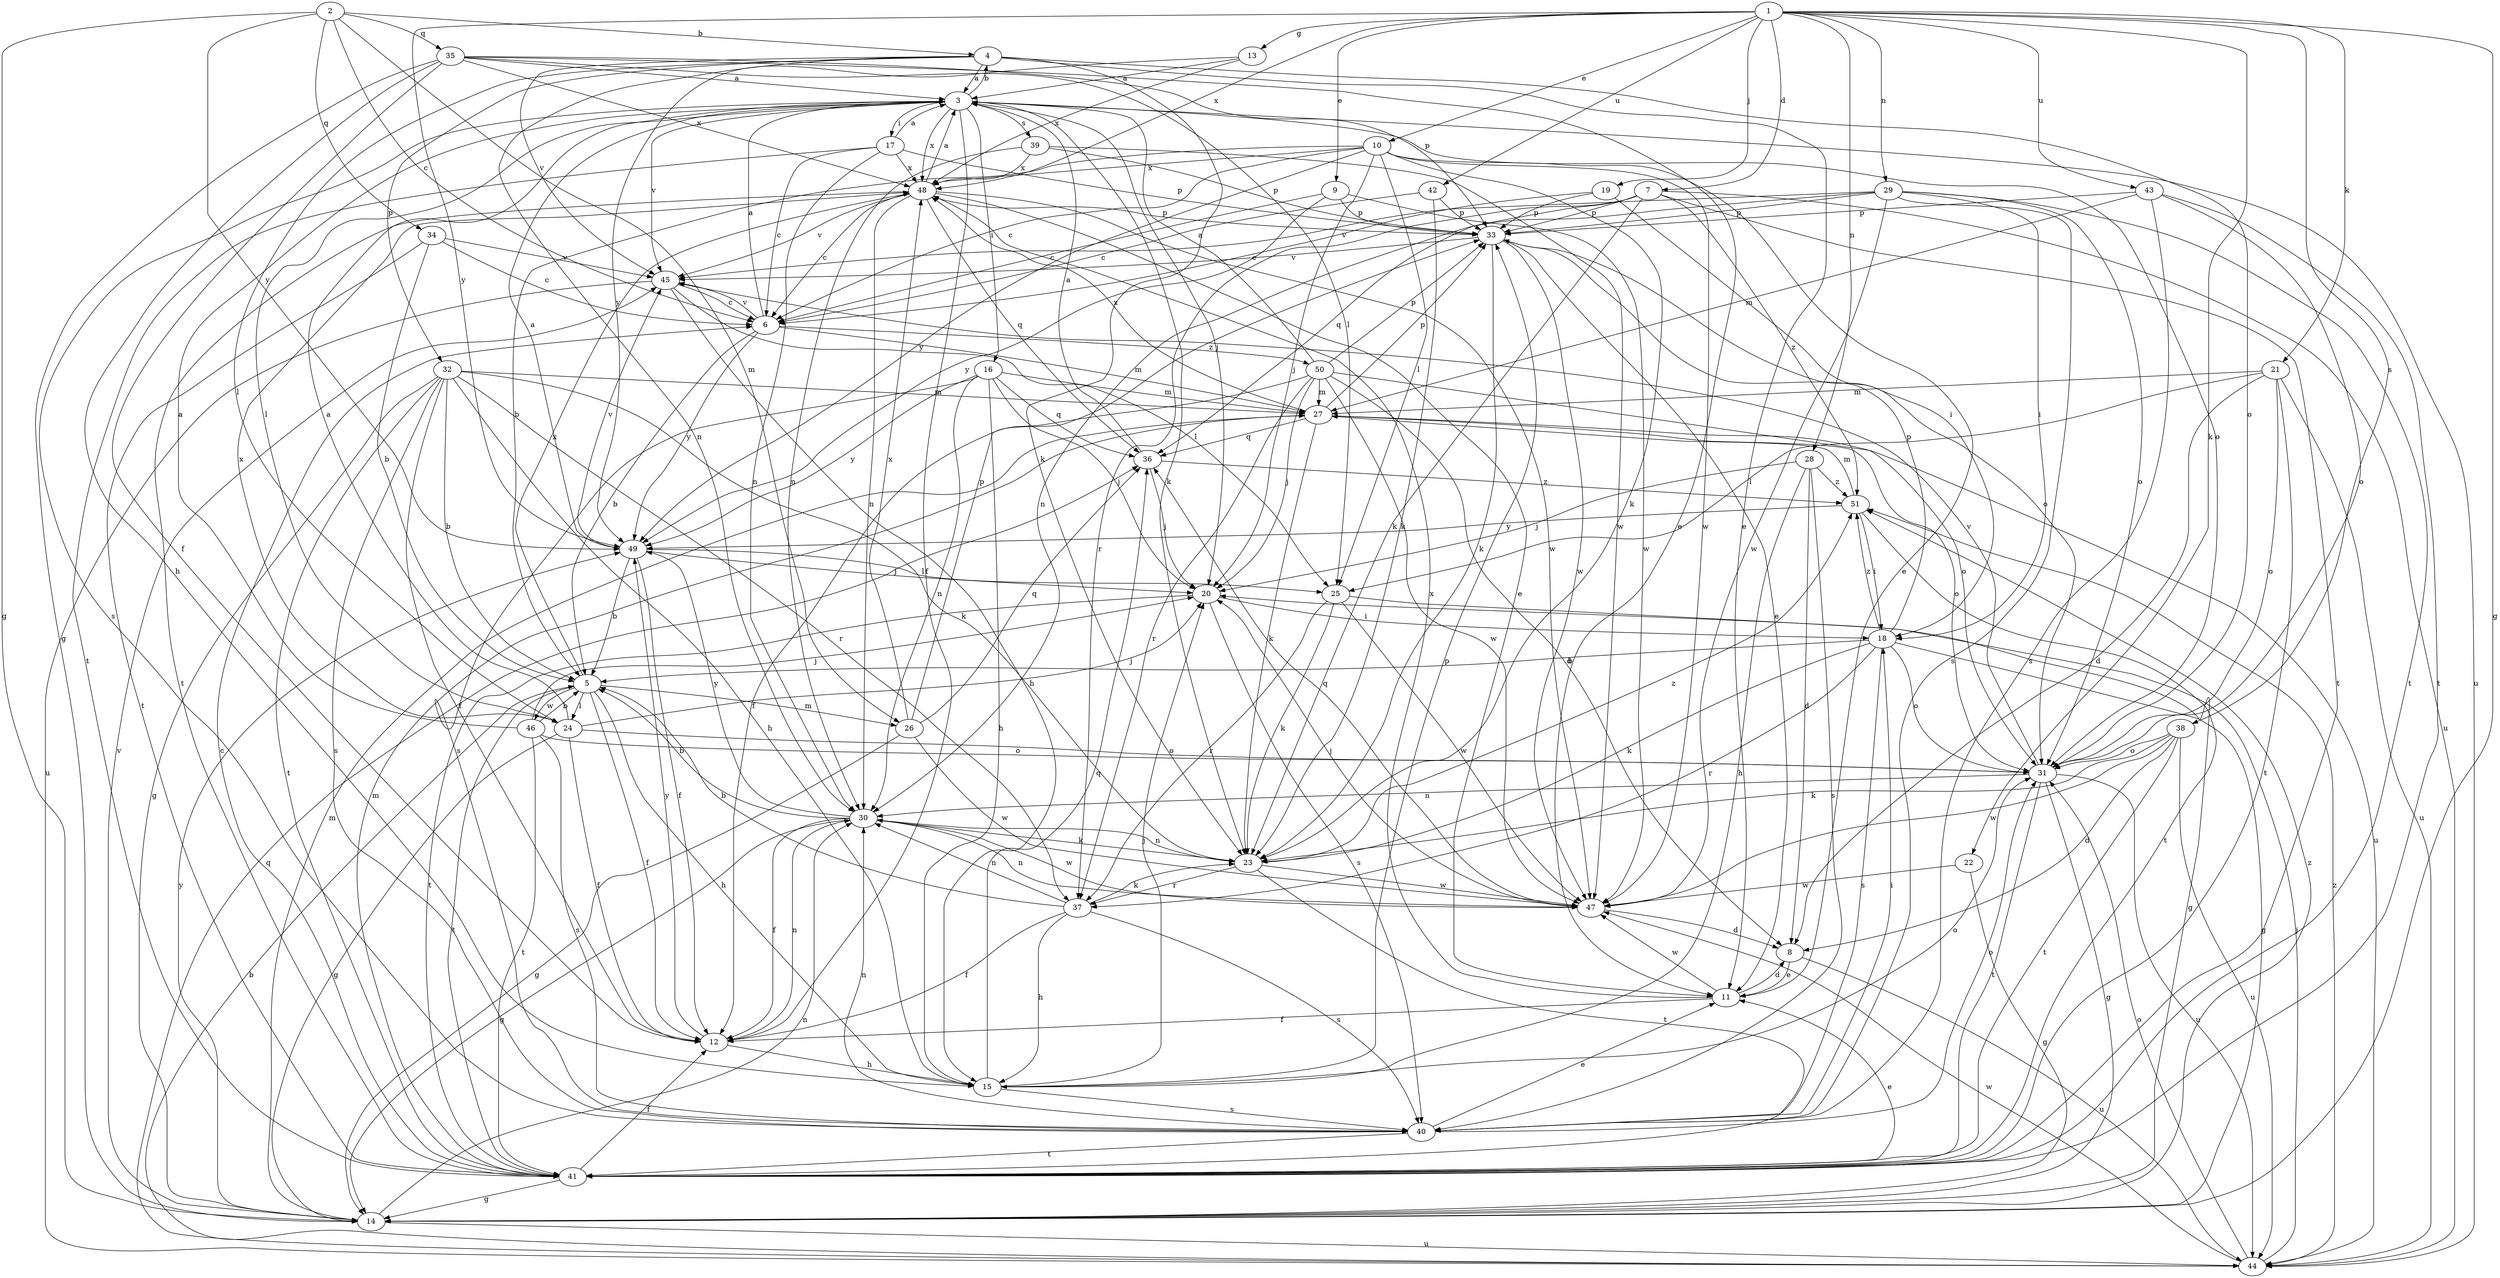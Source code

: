 strict digraph  {
	4 -> 3 [label=a];
	6 -> 3 [label=a];
	13 -> 3 [label=a];
	17 -> 3 [label=a];
	24 -> 3 [label=a];
	35 -> 3 [label=a];
	36 -> 3 [label=a];
	46 -> 3 [label=a];
	48 -> 3 [label=a];
	49 -> 3 [label=a];
	50 -> 3 [label=a];
	2 -> 4 [label=b];
	3 -> 4 [label=b];
	6 -> 5 [label=b];
	10 -> 5 [label=b];
	18 -> 5 [label=b];
	30 -> 5 [label=b];
	32 -> 5 [label=b];
	34 -> 5 [label=b];
	37 -> 5 [label=b];
	44 -> 5 [label=b];
	46 -> 5 [label=b];
	49 -> 5 [label=b];
	2 -> 6 [label=c];
	9 -> 6 [label=c];
	10 -> 6 [label=c];
	17 -> 6 [label=c];
	19 -> 6 [label=c];
	34 -> 6 [label=c];
	41 -> 6 [label=c];
	42 -> 6 [label=c];
	45 -> 6 [label=c];
	48 -> 6 [label=c];
	1 -> 7 [label=d];
	11 -> 8 [label=d];
	21 -> 8 [label=d];
	28 -> 8 [label=d];
	38 -> 8 [label=d];
	47 -> 8 [label=d];
	50 -> 8 [label=d];
	1 -> 9 [label=e];
	1 -> 10 [label=e];
	4 -> 11 [label=e];
	8 -> 11 [label=e];
	10 -> 11 [label=e];
	33 -> 11 [label=e];
	35 -> 11 [label=e];
	40 -> 11 [label=e];
	41 -> 11 [label=e];
	48 -> 11 [label=e];
	3 -> 12 [label=f];
	5 -> 12 [label=f];
	11 -> 12 [label=f];
	24 -> 12 [label=f];
	30 -> 12 [label=f];
	32 -> 12 [label=f];
	35 -> 12 [label=f];
	37 -> 12 [label=f];
	41 -> 12 [label=f];
	49 -> 12 [label=f];
	50 -> 12 [label=f];
	1 -> 13 [label=g];
	1 -> 14 [label=g];
	2 -> 14 [label=g];
	18 -> 14 [label=g];
	22 -> 14 [label=g];
	24 -> 14 [label=g];
	25 -> 14 [label=g];
	26 -> 14 [label=g];
	30 -> 14 [label=g];
	31 -> 14 [label=g];
	32 -> 14 [label=g];
	35 -> 14 [label=g];
	41 -> 14 [label=g];
	5 -> 15 [label=h];
	12 -> 15 [label=h];
	16 -> 15 [label=h];
	28 -> 15 [label=h];
	32 -> 15 [label=h];
	35 -> 15 [label=h];
	37 -> 15 [label=h];
	45 -> 15 [label=h];
	3 -> 16 [label=i];
	3 -> 17 [label=i];
	19 -> 18 [label=i];
	20 -> 18 [label=i];
	29 -> 18 [label=i];
	40 -> 18 [label=i];
	51 -> 18 [label=i];
	1 -> 19 [label=j];
	3 -> 20 [label=j];
	10 -> 20 [label=j];
	15 -> 20 [label=j];
	16 -> 20 [label=j];
	24 -> 20 [label=j];
	28 -> 20 [label=j];
	36 -> 20 [label=j];
	44 -> 20 [label=j];
	46 -> 20 [label=j];
	47 -> 20 [label=j];
	49 -> 20 [label=j];
	50 -> 20 [label=j];
	1 -> 21 [label=k];
	1 -> 22 [label=k];
	3 -> 23 [label=k];
	4 -> 23 [label=k];
	7 -> 23 [label=k];
	10 -> 23 [label=k];
	18 -> 23 [label=k];
	25 -> 23 [label=k];
	27 -> 23 [label=k];
	30 -> 23 [label=k];
	32 -> 23 [label=k];
	33 -> 23 [label=k];
	37 -> 23 [label=k];
	38 -> 23 [label=k];
	42 -> 23 [label=k];
	3 -> 24 [label=l];
	4 -> 24 [label=l];
	5 -> 24 [label=l];
	10 -> 25 [label=l];
	21 -> 25 [label=l];
	35 -> 25 [label=l];
	45 -> 25 [label=l];
	49 -> 25 [label=l];
	2 -> 26 [label=m];
	5 -> 26 [label=m];
	6 -> 27 [label=m];
	14 -> 27 [label=m];
	16 -> 27 [label=m];
	21 -> 27 [label=m];
	32 -> 27 [label=m];
	41 -> 27 [label=m];
	43 -> 27 [label=m];
	50 -> 27 [label=m];
	51 -> 27 [label=m];
	1 -> 28 [label=n];
	1 -> 29 [label=n];
	4 -> 30 [label=n];
	12 -> 30 [label=n];
	14 -> 30 [label=n];
	16 -> 30 [label=n];
	17 -> 30 [label=n];
	23 -> 30 [label=n];
	29 -> 30 [label=n];
	31 -> 30 [label=n];
	37 -> 30 [label=n];
	39 -> 30 [label=n];
	40 -> 30 [label=n];
	47 -> 30 [label=n];
	48 -> 30 [label=n];
	3 -> 31 [label=o];
	4 -> 31 [label=o];
	15 -> 31 [label=o];
	18 -> 31 [label=o];
	21 -> 31 [label=o];
	24 -> 31 [label=o];
	27 -> 31 [label=o];
	29 -> 31 [label=o];
	33 -> 31 [label=o];
	38 -> 31 [label=o];
	40 -> 31 [label=o];
	43 -> 31 [label=o];
	44 -> 31 [label=o];
	46 -> 31 [label=o];
	50 -> 31 [label=o];
	4 -> 32 [label=p];
	7 -> 33 [label=p];
	9 -> 33 [label=p];
	15 -> 33 [label=p];
	17 -> 33 [label=p];
	18 -> 33 [label=p];
	19 -> 33 [label=p];
	26 -> 33 [label=p];
	27 -> 33 [label=p];
	29 -> 33 [label=p];
	35 -> 33 [label=p];
	39 -> 33 [label=p];
	42 -> 33 [label=p];
	43 -> 33 [label=p];
	48 -> 33 [label=p];
	50 -> 33 [label=p];
	2 -> 34 [label=q];
	2 -> 35 [label=q];
	7 -> 36 [label=q];
	15 -> 36 [label=q];
	16 -> 36 [label=q];
	26 -> 36 [label=q];
	27 -> 36 [label=q];
	44 -> 36 [label=q];
	47 -> 36 [label=q];
	48 -> 36 [label=q];
	7 -> 37 [label=r];
	18 -> 37 [label=r];
	23 -> 37 [label=r];
	25 -> 37 [label=r];
	32 -> 37 [label=r];
	50 -> 37 [label=r];
	1 -> 38 [label=s];
	3 -> 39 [label=s];
	3 -> 40 [label=s];
	15 -> 40 [label=s];
	16 -> 40 [label=s];
	18 -> 40 [label=s];
	20 -> 40 [label=s];
	28 -> 40 [label=s];
	29 -> 40 [label=s];
	32 -> 40 [label=s];
	37 -> 40 [label=s];
	43 -> 40 [label=s];
	46 -> 40 [label=s];
	5 -> 41 [label=t];
	7 -> 41 [label=t];
	17 -> 41 [label=t];
	20 -> 41 [label=t];
	21 -> 41 [label=t];
	23 -> 41 [label=t];
	29 -> 41 [label=t];
	31 -> 41 [label=t];
	32 -> 41 [label=t];
	34 -> 41 [label=t];
	38 -> 41 [label=t];
	40 -> 41 [label=t];
	43 -> 41 [label=t];
	46 -> 41 [label=t];
	48 -> 41 [label=t];
	51 -> 41 [label=t];
	1 -> 42 [label=u];
	1 -> 43 [label=u];
	3 -> 44 [label=u];
	7 -> 44 [label=u];
	8 -> 44 [label=u];
	14 -> 44 [label=u];
	21 -> 44 [label=u];
	27 -> 44 [label=u];
	31 -> 44 [label=u];
	38 -> 44 [label=u];
	45 -> 44 [label=u];
	3 -> 45 [label=v];
	4 -> 45 [label=v];
	6 -> 45 [label=v];
	14 -> 45 [label=v];
	29 -> 45 [label=v];
	31 -> 45 [label=v];
	33 -> 45 [label=v];
	34 -> 45 [label=v];
	48 -> 45 [label=v];
	49 -> 45 [label=v];
	5 -> 46 [label=w];
	9 -> 47 [label=w];
	10 -> 47 [label=w];
	11 -> 47 [label=w];
	22 -> 47 [label=w];
	23 -> 47 [label=w];
	25 -> 47 [label=w];
	26 -> 47 [label=w];
	29 -> 47 [label=w];
	30 -> 47 [label=w];
	33 -> 47 [label=w];
	38 -> 47 [label=w];
	39 -> 47 [label=w];
	44 -> 47 [label=w];
	48 -> 47 [label=w];
	50 -> 47 [label=w];
	1 -> 48 [label=x];
	3 -> 48 [label=x];
	5 -> 48 [label=x];
	10 -> 48 [label=x];
	11 -> 48 [label=x];
	13 -> 48 [label=x];
	17 -> 48 [label=x];
	24 -> 48 [label=x];
	26 -> 48 [label=x];
	27 -> 48 [label=x];
	35 -> 48 [label=x];
	39 -> 48 [label=x];
	1 -> 49 [label=y];
	2 -> 49 [label=y];
	6 -> 49 [label=y];
	9 -> 49 [label=y];
	10 -> 49 [label=y];
	12 -> 49 [label=y];
	13 -> 49 [label=y];
	14 -> 49 [label=y];
	16 -> 49 [label=y];
	30 -> 49 [label=y];
	51 -> 49 [label=y];
	6 -> 50 [label=z];
	7 -> 51 [label=z];
	14 -> 51 [label=z];
	18 -> 51 [label=z];
	23 -> 51 [label=z];
	28 -> 51 [label=z];
	36 -> 51 [label=z];
	44 -> 51 [label=z];
}
